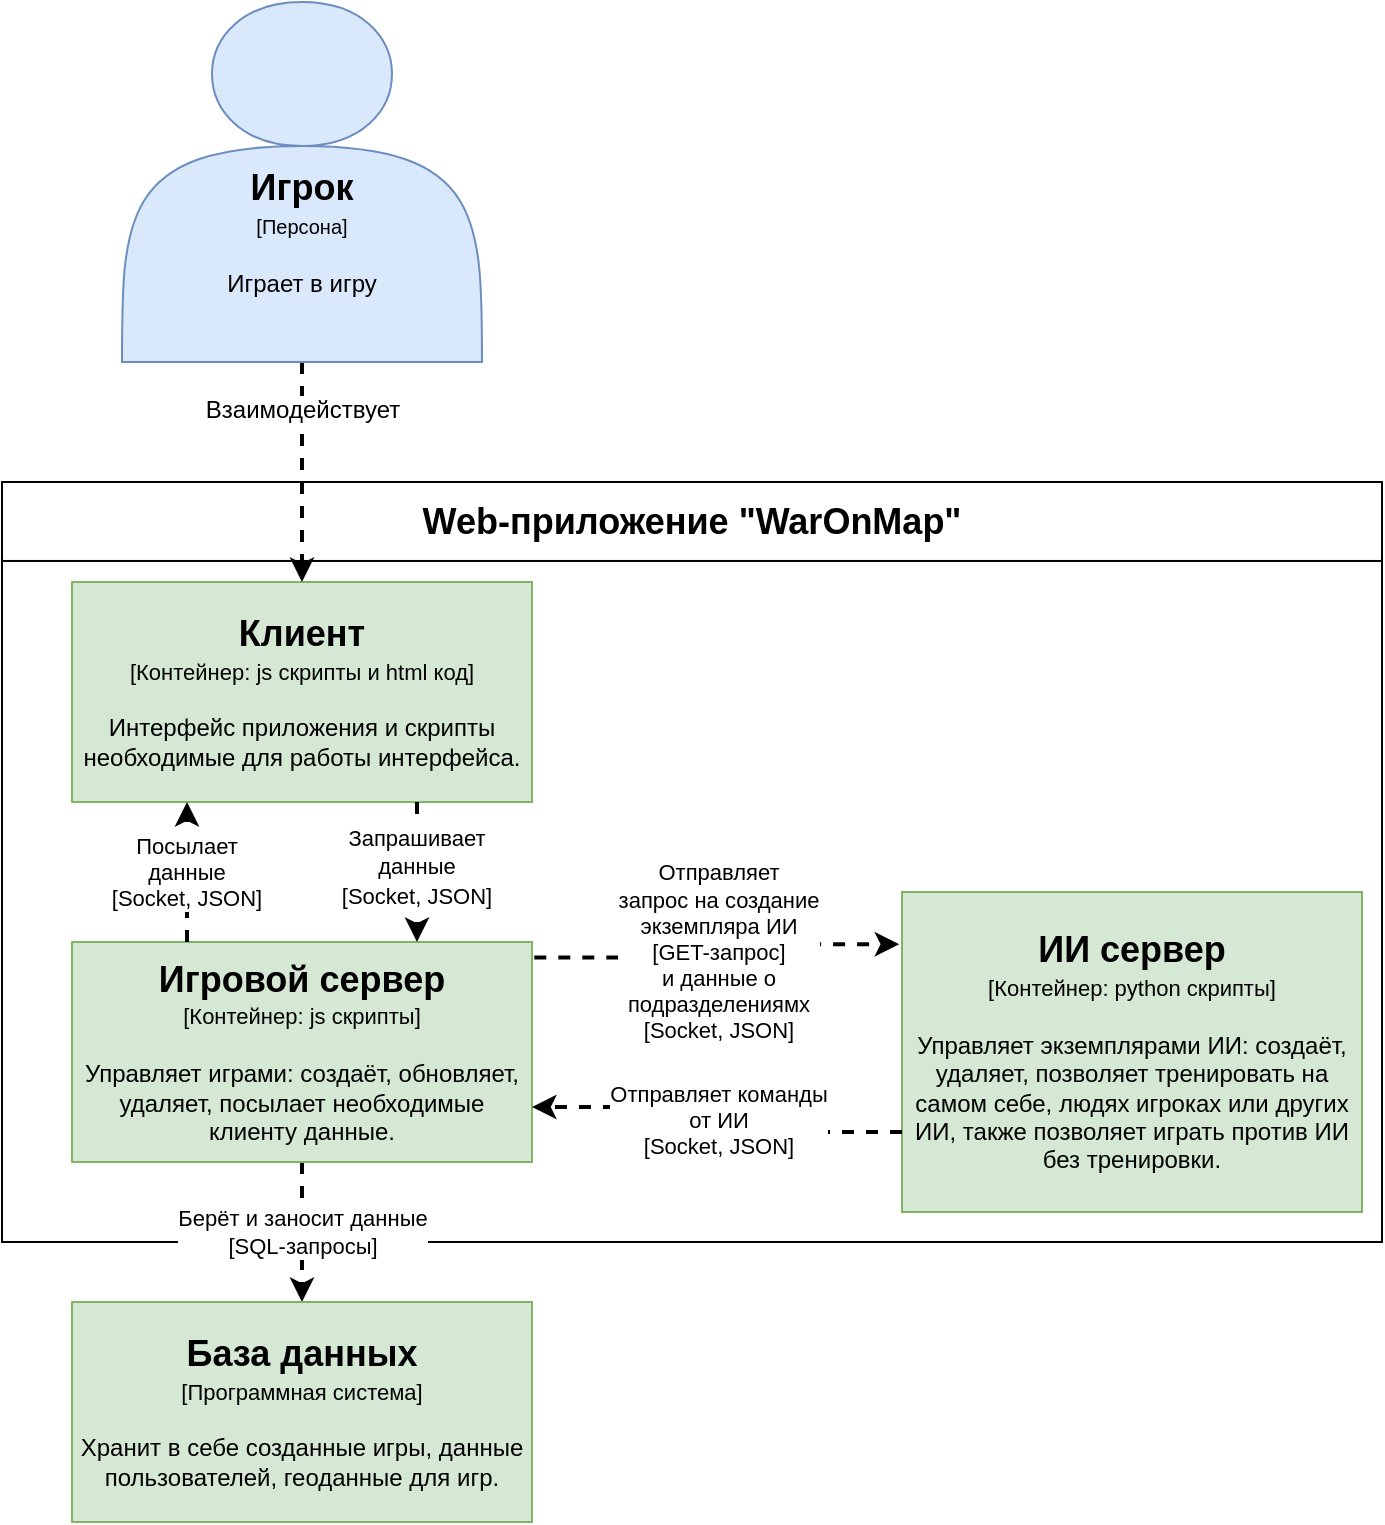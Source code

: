 <mxfile version="12.7.9" type="device"><diagram id="LKbl59Wxj6-I2dOmfFXZ" name="Page-1"><mxGraphModel dx="868" dy="1579" grid="1" gridSize="10" guides="1" tooltips="1" connect="1" arrows="1" fold="1" page="1" pageScale="1" pageWidth="850" pageHeight="1100" math="0" shadow="0"><root><mxCell id="0"/><mxCell id="1" parent="0"/><mxCell id="TUdvTuO5gbEj2QnLK1DW-19" value="" style="group" parent="1" vertex="1" connectable="0"><mxGeometry x="200" y="170" width="690" height="380" as="geometry"/></mxCell><mxCell id="TUdvTuO5gbEj2QnLK1DW-18" value="" style="group" parent="TUdvTuO5gbEj2QnLK1DW-19" vertex="1" connectable="0"><mxGeometry width="690" height="380" as="geometry"/></mxCell><mxCell id="TUdvTuO5gbEj2QnLK1DW-5" value="" style="rounded=0;whiteSpace=wrap;html=1;" parent="TUdvTuO5gbEj2QnLK1DW-18" vertex="1"><mxGeometry width="690" height="380" as="geometry"/></mxCell><mxCell id="TUdvTuO5gbEj2QnLK1DW-6" value="&lt;b&gt;&lt;font style=&quot;font-size: 18px&quot;&gt;Web-приложение &quot;WarOnMap&quot;&lt;/font&gt;&lt;/b&gt;" style="rounded=0;whiteSpace=wrap;html=1;" parent="TUdvTuO5gbEj2QnLK1DW-18" vertex="1"><mxGeometry width="690" height="39.481" as="geometry"/></mxCell><mxCell id="Cl7jAZmfZ8Bk9I_UfbNT-1" value="&lt;div&gt;&lt;b&gt;&lt;font style=&quot;font-size: 18px&quot;&gt;Клиент&lt;/font&gt;&lt;/b&gt;&lt;br&gt;&lt;/div&gt;&lt;div&gt;&lt;font style=&quot;font-size: 11px&quot;&gt;[&lt;/font&gt;&lt;font style=&quot;font-size: 11px&quot;&gt;&lt;span class=&quot;tlid-translation translation&quot; lang=&quot;ru&quot;&gt;&lt;span title=&quot;&quot; class=&quot;&quot;&gt;Контейнер: js скрипты и html код]&lt;/span&gt;&lt;/span&gt;&lt;/font&gt;&lt;/div&gt;&lt;div&gt;&lt;font style=&quot;font-size: 10px&quot;&gt;&lt;br&gt;&lt;/font&gt;&lt;/div&gt;&lt;div&gt;Интерфейс приложения и скрипты необходимые для работы интерфейса.&lt;br&gt;&lt;/div&gt;" style="rounded=0;whiteSpace=wrap;html=1;fillColor=#d5e8d4;strokeColor=#82b366;" parent="TUdvTuO5gbEj2QnLK1DW-18" vertex="1"><mxGeometry x="35" y="50" width="230" height="110" as="geometry"/></mxCell><mxCell id="TUdvTuO5gbEj2QnLK1DW-12" value="&lt;div&gt;&lt;b&gt;&lt;font style=&quot;font-size: 18px&quot;&gt;ИИ сервер&lt;/font&gt;&lt;/b&gt;&lt;br&gt;&lt;/div&gt;&lt;div&gt;&lt;font style=&quot;font-size: 11px&quot;&gt;[&lt;/font&gt;&lt;font style=&quot;font-size: 11px&quot;&gt;&lt;span class=&quot;tlid-translation translation&quot; lang=&quot;ru&quot;&gt;&lt;span title=&quot;&quot; class=&quot;&quot;&gt;Контейнер: python скрипты]&lt;/span&gt;&lt;/span&gt;&lt;/font&gt;&lt;/div&gt;&lt;div&gt;&lt;font style=&quot;font-size: 10px&quot;&gt;&lt;br&gt;&lt;/font&gt;&lt;/div&gt;&lt;div&gt;Управляет экземплярами ИИ: создаёт, удаляет, позволяет тренировать на самом себе, людях игроках или других ИИ, также позволяет играть против ИИ без тренировки.&lt;br&gt;&lt;/div&gt;" style="rounded=0;whiteSpace=wrap;html=1;fillColor=#d5e8d4;strokeColor=#82b366;" parent="TUdvTuO5gbEj2QnLK1DW-18" vertex="1"><mxGeometry x="450" y="205" width="230" height="160" as="geometry"/></mxCell><mxCell id="TUdvTuO5gbEj2QnLK1DW-3" value="&lt;div&gt;Берёт и заносит данные&lt;/div&gt;&lt;div&gt;[SQL-запросы]&lt;br&gt;&lt;/div&gt;" style="edgeStyle=orthogonalEdgeStyle;rounded=0;orthogonalLoop=1;jettySize=auto;html=1;dashed=1;strokeWidth=2;exitX=0.5;exitY=1;exitDx=0;exitDy=0;" parent="1" source="TUdvTuO5gbEj2QnLK1DW-8" target="gcKuAKXUPrUa6zFF_6i2-1" edge="1"><mxGeometry relative="1" as="geometry"><mxPoint x="-20" y="420" as="sourcePoint"/></mxGeometry></mxCell><mxCell id="TUdvTuO5gbEj2QnLK1DW-1" value="&lt;font style=&quot;font-size: 12px&quot;&gt;Взаимодействует&lt;/font&gt;" style="edgeStyle=orthogonalEdgeStyle;rounded=0;orthogonalLoop=1;jettySize=auto;html=1;exitX=0.5;exitY=1;exitDx=0;exitDy=0;entryX=0.5;entryY=0;entryDx=0;entryDy=0;dashed=1;strokeWidth=2;" parent="1" source="Cl7jAZmfZ8Bk9I_UfbNT-4" target="Cl7jAZmfZ8Bk9I_UfbNT-1" edge="1"><mxGeometry x="-0.571" relative="1" as="geometry"><mxPoint as="offset"/></mxGeometry></mxCell><mxCell id="Cl7jAZmfZ8Bk9I_UfbNT-4" value="&lt;div&gt;&lt;br&gt;&lt;/div&gt;&lt;div&gt;&lt;br&gt;&lt;/div&gt;&lt;div&gt;&lt;b&gt;&lt;font style=&quot;font-size: 18px&quot;&gt;&lt;br&gt;&lt;/font&gt;&lt;/b&gt;&lt;/div&gt;&lt;div&gt;&lt;b&gt;&lt;font style=&quot;font-size: 18px&quot;&gt;Игрок&lt;br&gt;&lt;/font&gt;&lt;/b&gt;&lt;/div&gt;&lt;div&gt;&lt;font style=&quot;font-size: 10px&quot;&gt;[Персона]&lt;/font&gt;&lt;/div&gt;&lt;div&gt;&lt;font style=&quot;font-size: 10px&quot;&gt;&lt;br&gt;&lt;/font&gt;&lt;/div&gt;&lt;div&gt;Играет в игру&lt;br&gt;&lt;/div&gt;" style="shape=actor;whiteSpace=wrap;html=1;fillColor=#dae8fc;strokeColor=#6c8ebf;" parent="1" vertex="1"><mxGeometry x="260" y="-70" width="180" height="180" as="geometry"/></mxCell><mxCell id="gcKuAKXUPrUa6zFF_6i2-1" value="&lt;div&gt;&lt;b&gt;&lt;font style=&quot;font-size: 18px&quot;&gt;База данных&lt;/font&gt;&lt;/b&gt;&lt;br&gt;&lt;/div&gt;&lt;div&gt;&lt;font style=&quot;font-size: 11px&quot;&gt;[&lt;/font&gt;&lt;font style=&quot;font-size: 11px&quot;&gt;&lt;span class=&quot;tlid-translation translation&quot; lang=&quot;ru&quot;&gt;&lt;span title=&quot;&quot; class=&quot;&quot;&gt;Программная система&lt;/span&gt;&lt;/span&gt;]&lt;/font&gt;&lt;/div&gt;&lt;div&gt;&lt;font style=&quot;font-size: 10px&quot;&gt;&lt;br&gt;&lt;/font&gt;&lt;/div&gt;&lt;div&gt;Хранит в себе созданные игры, данные пользователей, геоданные для игр.&lt;br&gt;&lt;/div&gt;" style="rounded=0;whiteSpace=wrap;html=1;fillColor=#d5e8d4;strokeColor=#82b366;" parent="1" vertex="1"><mxGeometry x="235" y="580" width="230" height="110" as="geometry"/></mxCell><mxCell id="TUdvTuO5gbEj2QnLK1DW-8" value="&lt;div&gt;&lt;b&gt;&lt;font style=&quot;font-size: 18px&quot;&gt;Игровой сервер&lt;/font&gt;&lt;/b&gt;&lt;br&gt;&lt;/div&gt;&lt;div&gt;&lt;font style=&quot;font-size: 11px&quot;&gt;[&lt;/font&gt;&lt;font style=&quot;font-size: 11px&quot;&gt;&lt;span class=&quot;tlid-translation translation&quot; lang=&quot;ru&quot;&gt;&lt;span title=&quot;&quot; class=&quot;&quot;&gt;Контейнер: js скрипты]&lt;/span&gt;&lt;/span&gt;&lt;/font&gt;&lt;/div&gt;&lt;div&gt;&lt;font style=&quot;font-size: 10px&quot;&gt;&lt;br&gt;&lt;/font&gt;&lt;/div&gt;&lt;div&gt;Управляет играми: создаёт, обновляет, удаляет, посылает необходимые клиенту данные.&lt;br&gt;&lt;/div&gt;" style="rounded=0;whiteSpace=wrap;html=1;fillColor=#d5e8d4;strokeColor=#82b366;" parent="1" vertex="1"><mxGeometry x="235" y="400" width="230" height="110" as="geometry"/></mxCell><mxCell id="TUdvTuO5gbEj2QnLK1DW-9" style="edgeStyle=orthogonalEdgeStyle;rounded=0;orthogonalLoop=1;jettySize=auto;html=1;exitX=0.75;exitY=1;exitDx=0;exitDy=0;entryX=0.75;entryY=0;entryDx=0;entryDy=0;dashed=1;strokeWidth=2;" parent="1" source="Cl7jAZmfZ8Bk9I_UfbNT-1" target="TUdvTuO5gbEj2QnLK1DW-8" edge="1"><mxGeometry relative="1" as="geometry"/></mxCell><mxCell id="TUdvTuO5gbEj2QnLK1DW-10" value="&lt;div&gt;&lt;font style=&quot;font-size: 11px&quot;&gt;Запрашивает&lt;/font&gt;&lt;/div&gt;&lt;div&gt;&lt;font style=&quot;font-size: 11px&quot;&gt; данные&lt;/font&gt;&lt;/div&gt;&lt;div&gt;&lt;font style=&quot;font-size: 11px&quot;&gt;&lt;font style=&quot;font-size: 11px&quot; size=&quot;3&quot;&gt;[Socket, JSON]&lt;/font&gt;&lt;/font&gt;&lt;/div&gt;" style="text;html=1;align=center;verticalAlign=middle;resizable=0;points=[];labelBackgroundColor=#ffffff;" parent="TUdvTuO5gbEj2QnLK1DW-9" vertex="1" connectable="0"><mxGeometry x="0.15" y="-1" relative="1" as="geometry"><mxPoint y="-9" as="offset"/></mxGeometry></mxCell><mxCell id="TUdvTuO5gbEj2QnLK1DW-11" value="&lt;div&gt;&lt;font style=&quot;font-size: 11px&quot;&gt;Посылает&lt;/font&gt;&lt;/div&gt;&lt;div&gt;&lt;font style=&quot;font-size: 11px&quot; size=&quot;3&quot;&gt;данные&lt;br&gt;&lt;/font&gt;&lt;/div&gt;&lt;div&gt;&lt;font style=&quot;font-size: 11px&quot; size=&quot;3&quot;&gt;[Socket, JSON]&lt;br&gt;&lt;/font&gt;&lt;/div&gt;" style="edgeStyle=orthogonalEdgeStyle;rounded=0;orthogonalLoop=1;jettySize=auto;html=1;exitX=0.25;exitY=0;exitDx=0;exitDy=0;entryX=0.25;entryY=1;entryDx=0;entryDy=0;dashed=1;strokeWidth=2;" parent="1" source="TUdvTuO5gbEj2QnLK1DW-8" target="Cl7jAZmfZ8Bk9I_UfbNT-1" edge="1"><mxGeometry relative="1" as="geometry"/></mxCell><mxCell id="TUdvTuO5gbEj2QnLK1DW-13" value="&lt;div&gt;Отправляет&lt;/div&gt;&lt;div&gt;запрос на создание &lt;br&gt;&lt;/div&gt;&lt;div&gt;экземпляра ИИ&lt;/div&gt;&lt;div&gt;[&lt;span class=&quot;pl-en&quot;&gt;&lt;span class=&quot;pl-s&quot;&gt;GET-запрос&lt;/span&gt;&lt;/span&gt;] &lt;br&gt;&lt;/div&gt;&lt;div&gt;и данные о&lt;/div&gt;&lt;div&gt; подразделениямх&lt;/div&gt;&lt;div&gt;[Socket, JSON]&lt;/div&gt;" style="edgeStyle=orthogonalEdgeStyle;rounded=0;orthogonalLoop=1;jettySize=auto;html=1;exitX=1.005;exitY=0.07;exitDx=0;exitDy=0;entryX=-0.006;entryY=0.163;entryDx=0;entryDy=0;dashed=1;strokeWidth=2;exitPerimeter=0;entryPerimeter=0;" parent="1" source="TUdvTuO5gbEj2QnLK1DW-8" target="TUdvTuO5gbEj2QnLK1DW-12" edge="1"><mxGeometry relative="1" as="geometry"/></mxCell><mxCell id="TUdvTuO5gbEj2QnLK1DW-14" value="&lt;div&gt;Отправляет команды&lt;/div&gt;&lt;div&gt;от ИИ&lt;/div&gt;&lt;div&gt;[Socket, JSON]&lt;br&gt;&lt;/div&gt;" style="edgeStyle=orthogonalEdgeStyle;rounded=0;orthogonalLoop=1;jettySize=auto;html=1;exitX=0;exitY=0.75;exitDx=0;exitDy=0;entryX=1;entryY=0.75;entryDx=0;entryDy=0;dashed=1;strokeWidth=2;" parent="1" source="TUdvTuO5gbEj2QnLK1DW-12" target="TUdvTuO5gbEj2QnLK1DW-8" edge="1"><mxGeometry relative="1" as="geometry"/></mxCell></root></mxGraphModel></diagram></mxfile>